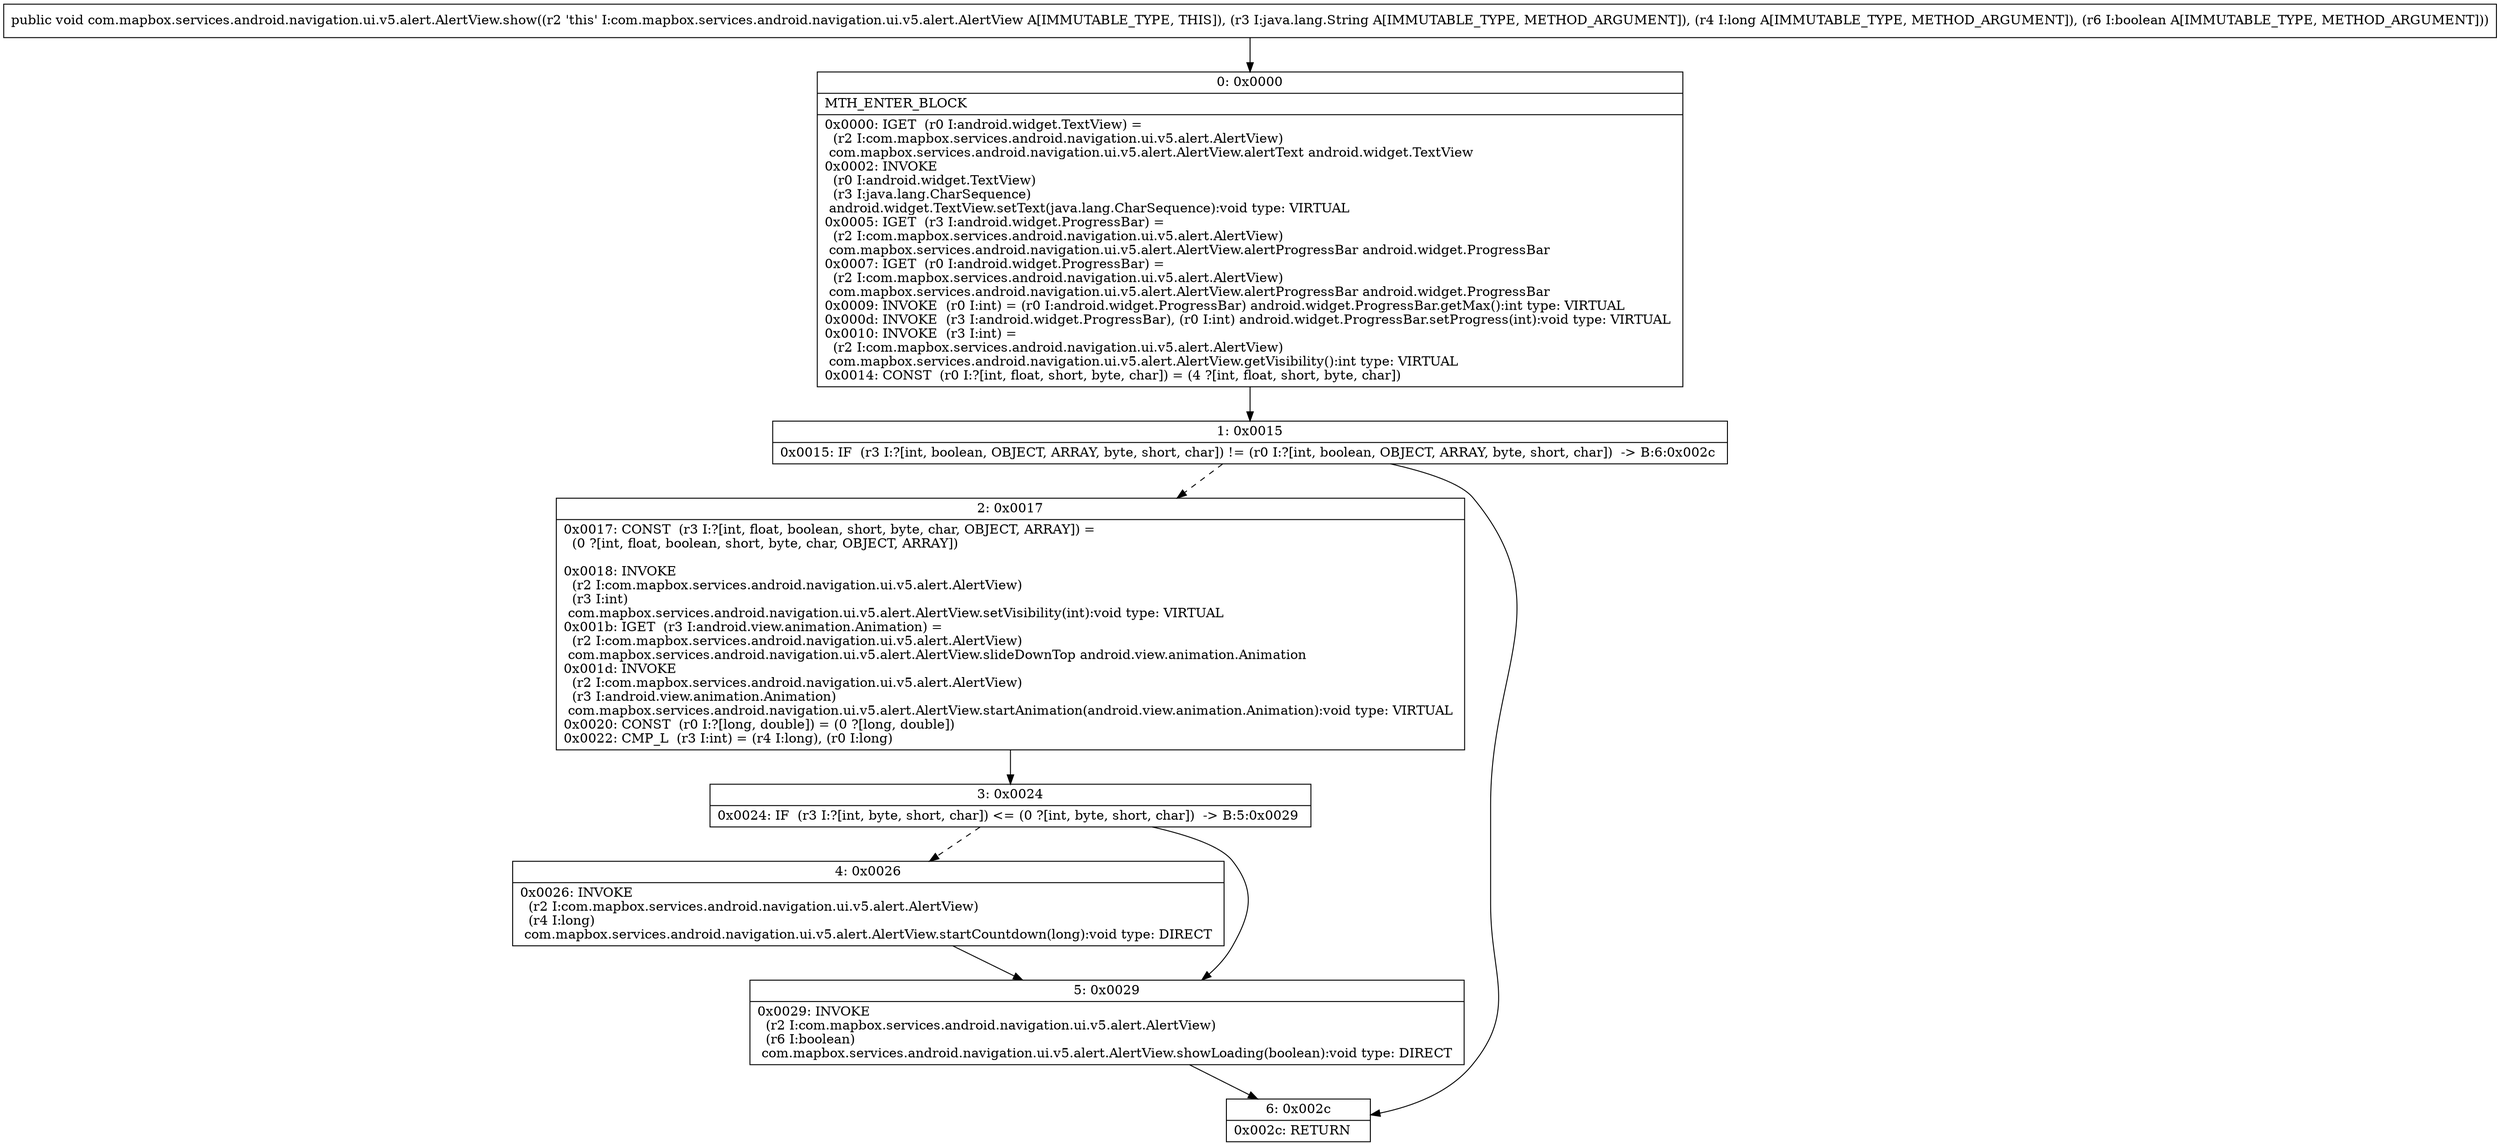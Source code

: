 digraph "CFG forcom.mapbox.services.android.navigation.ui.v5.alert.AlertView.show(Ljava\/lang\/String;JZ)V" {
Node_0 [shape=record,label="{0\:\ 0x0000|MTH_ENTER_BLOCK\l|0x0000: IGET  (r0 I:android.widget.TextView) = \l  (r2 I:com.mapbox.services.android.navigation.ui.v5.alert.AlertView)\l com.mapbox.services.android.navigation.ui.v5.alert.AlertView.alertText android.widget.TextView \l0x0002: INVOKE  \l  (r0 I:android.widget.TextView)\l  (r3 I:java.lang.CharSequence)\l android.widget.TextView.setText(java.lang.CharSequence):void type: VIRTUAL \l0x0005: IGET  (r3 I:android.widget.ProgressBar) = \l  (r2 I:com.mapbox.services.android.navigation.ui.v5.alert.AlertView)\l com.mapbox.services.android.navigation.ui.v5.alert.AlertView.alertProgressBar android.widget.ProgressBar \l0x0007: IGET  (r0 I:android.widget.ProgressBar) = \l  (r2 I:com.mapbox.services.android.navigation.ui.v5.alert.AlertView)\l com.mapbox.services.android.navigation.ui.v5.alert.AlertView.alertProgressBar android.widget.ProgressBar \l0x0009: INVOKE  (r0 I:int) = (r0 I:android.widget.ProgressBar) android.widget.ProgressBar.getMax():int type: VIRTUAL \l0x000d: INVOKE  (r3 I:android.widget.ProgressBar), (r0 I:int) android.widget.ProgressBar.setProgress(int):void type: VIRTUAL \l0x0010: INVOKE  (r3 I:int) = \l  (r2 I:com.mapbox.services.android.navigation.ui.v5.alert.AlertView)\l com.mapbox.services.android.navigation.ui.v5.alert.AlertView.getVisibility():int type: VIRTUAL \l0x0014: CONST  (r0 I:?[int, float, short, byte, char]) = (4 ?[int, float, short, byte, char]) \l}"];
Node_1 [shape=record,label="{1\:\ 0x0015|0x0015: IF  (r3 I:?[int, boolean, OBJECT, ARRAY, byte, short, char]) != (r0 I:?[int, boolean, OBJECT, ARRAY, byte, short, char])  \-\> B:6:0x002c \l}"];
Node_2 [shape=record,label="{2\:\ 0x0017|0x0017: CONST  (r3 I:?[int, float, boolean, short, byte, char, OBJECT, ARRAY]) = \l  (0 ?[int, float, boolean, short, byte, char, OBJECT, ARRAY])\l \l0x0018: INVOKE  \l  (r2 I:com.mapbox.services.android.navigation.ui.v5.alert.AlertView)\l  (r3 I:int)\l com.mapbox.services.android.navigation.ui.v5.alert.AlertView.setVisibility(int):void type: VIRTUAL \l0x001b: IGET  (r3 I:android.view.animation.Animation) = \l  (r2 I:com.mapbox.services.android.navigation.ui.v5.alert.AlertView)\l com.mapbox.services.android.navigation.ui.v5.alert.AlertView.slideDownTop android.view.animation.Animation \l0x001d: INVOKE  \l  (r2 I:com.mapbox.services.android.navigation.ui.v5.alert.AlertView)\l  (r3 I:android.view.animation.Animation)\l com.mapbox.services.android.navigation.ui.v5.alert.AlertView.startAnimation(android.view.animation.Animation):void type: VIRTUAL \l0x0020: CONST  (r0 I:?[long, double]) = (0 ?[long, double]) \l0x0022: CMP_L  (r3 I:int) = (r4 I:long), (r0 I:long) \l}"];
Node_3 [shape=record,label="{3\:\ 0x0024|0x0024: IF  (r3 I:?[int, byte, short, char]) \<= (0 ?[int, byte, short, char])  \-\> B:5:0x0029 \l}"];
Node_4 [shape=record,label="{4\:\ 0x0026|0x0026: INVOKE  \l  (r2 I:com.mapbox.services.android.navigation.ui.v5.alert.AlertView)\l  (r4 I:long)\l com.mapbox.services.android.navigation.ui.v5.alert.AlertView.startCountdown(long):void type: DIRECT \l}"];
Node_5 [shape=record,label="{5\:\ 0x0029|0x0029: INVOKE  \l  (r2 I:com.mapbox.services.android.navigation.ui.v5.alert.AlertView)\l  (r6 I:boolean)\l com.mapbox.services.android.navigation.ui.v5.alert.AlertView.showLoading(boolean):void type: DIRECT \l}"];
Node_6 [shape=record,label="{6\:\ 0x002c|0x002c: RETURN   \l}"];
MethodNode[shape=record,label="{public void com.mapbox.services.android.navigation.ui.v5.alert.AlertView.show((r2 'this' I:com.mapbox.services.android.navigation.ui.v5.alert.AlertView A[IMMUTABLE_TYPE, THIS]), (r3 I:java.lang.String A[IMMUTABLE_TYPE, METHOD_ARGUMENT]), (r4 I:long A[IMMUTABLE_TYPE, METHOD_ARGUMENT]), (r6 I:boolean A[IMMUTABLE_TYPE, METHOD_ARGUMENT])) }"];
MethodNode -> Node_0;
Node_0 -> Node_1;
Node_1 -> Node_2[style=dashed];
Node_1 -> Node_6;
Node_2 -> Node_3;
Node_3 -> Node_4[style=dashed];
Node_3 -> Node_5;
Node_4 -> Node_5;
Node_5 -> Node_6;
}


